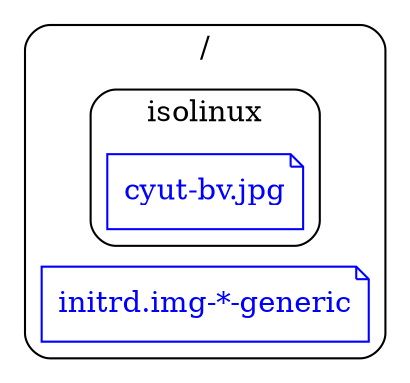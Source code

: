digraph G {
  rankdir = LR;
  overlap = scale;
  # http:
  graph [shape="folder", style="rounded"];
  node [shape="note", color="blue", fontcolor="blue"];
  subgraph "cluster" {
    label="/";
    "/initrd.img-*-generic" [ label="initrd.img-*-generic"];
    subgraph "cluster/isolinux" {
      label="isolinux";
      "/isolinux/cyut-bv.jpg" [ label="cyut-bv.jpg"];
    }
    subgraph "cluster/live" {
    }
  }
}
